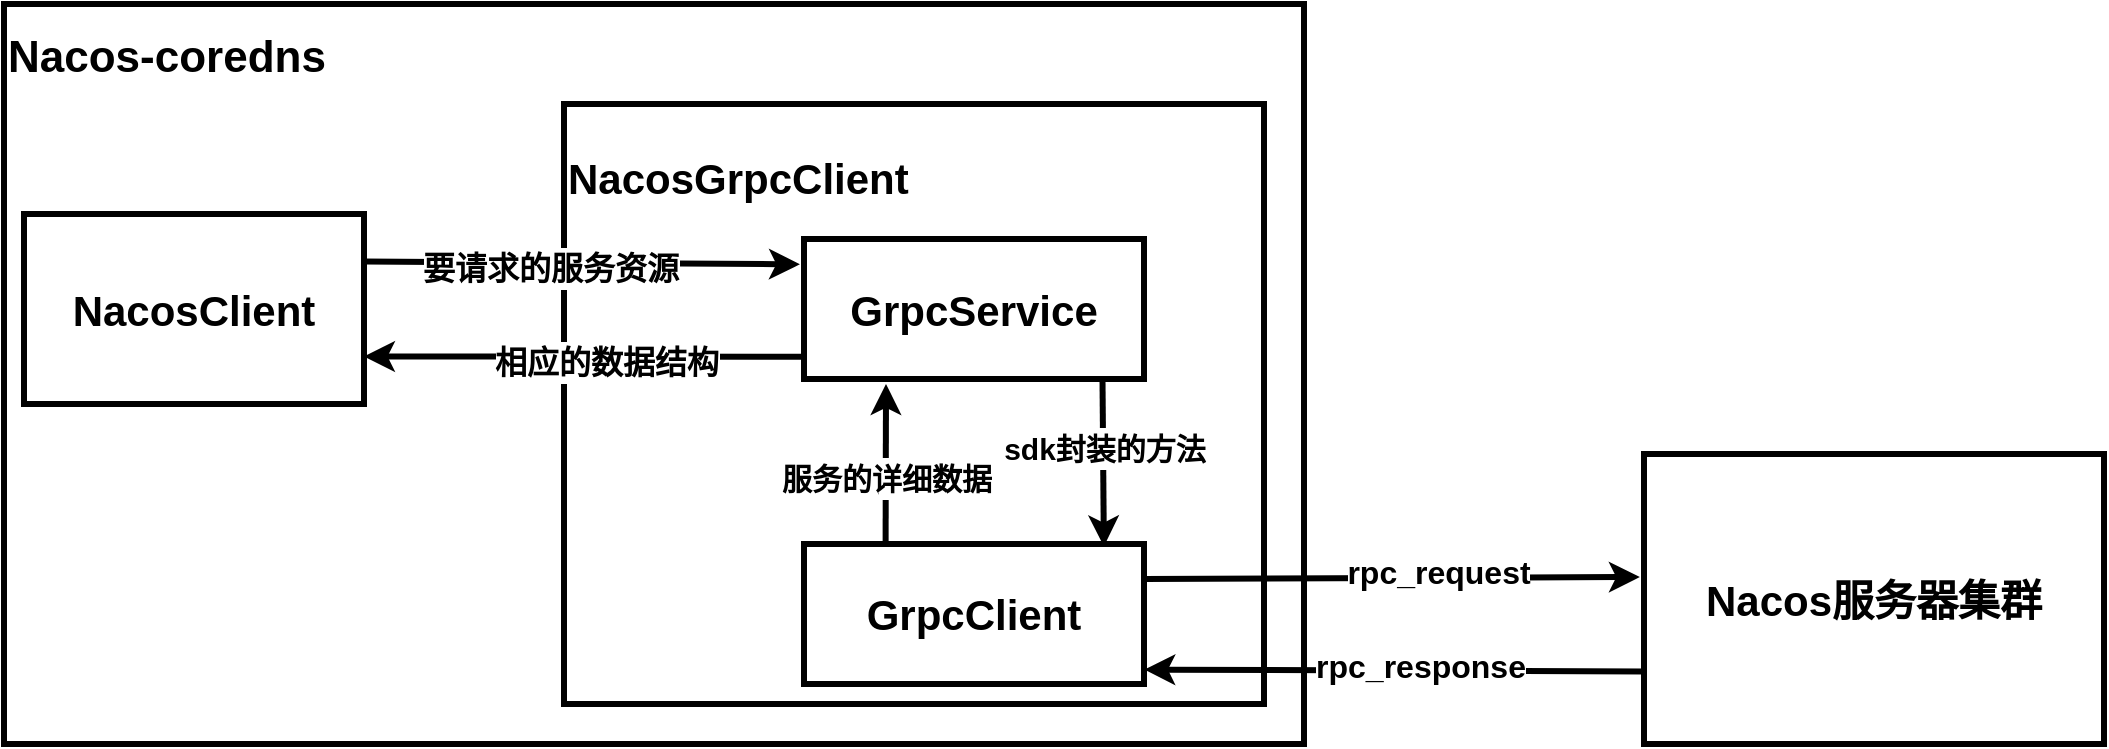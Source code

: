 <mxfile version="19.0.3" type="device"><diagram id="Uj9poduKJ28s-YN5Yd-Z" name="第 1 页"><mxGraphModel dx="1102" dy="777" grid="1" gridSize="10" guides="1" tooltips="1" connect="1" arrows="1" fold="1" page="1" pageScale="1" pageWidth="3300" pageHeight="4681" math="0" shadow="0"><root><mxCell id="0"/><mxCell id="1" parent="0"/><mxCell id="_Oq4ci8H9FhHwI5y2yhe-1" value="&lt;div style=&quot;&quot;&gt;&lt;span style=&quot;background-color: initial;&quot;&gt;&lt;font style=&quot;font-size: 22px;&quot;&gt;&lt;b&gt;Nacos-coredns&lt;/b&gt;&lt;/font&gt;&lt;/span&gt;&lt;/div&gt;&lt;div style=&quot;&quot;&gt;&lt;span style=&quot;background-color: initial;&quot;&gt;&lt;font style=&quot;font-size: 22px;&quot;&gt;&lt;b&gt;&lt;br&gt;&lt;/b&gt;&lt;/font&gt;&lt;/span&gt;&lt;/div&gt;&lt;div style=&quot;&quot;&gt;&lt;span style=&quot;background-color: initial;&quot;&gt;&lt;font style=&quot;font-size: 22px;&quot;&gt;&lt;b&gt;&lt;br&gt;&lt;/b&gt;&lt;/font&gt;&lt;/span&gt;&lt;/div&gt;&lt;div style=&quot;&quot;&gt;&lt;span style=&quot;background-color: initial;&quot;&gt;&lt;font style=&quot;font-size: 22px;&quot;&gt;&lt;b&gt;&lt;br&gt;&lt;/b&gt;&lt;/font&gt;&lt;/span&gt;&lt;/div&gt;&lt;div style=&quot;&quot;&gt;&lt;span style=&quot;background-color: initial;&quot;&gt;&lt;font style=&quot;font-size: 22px;&quot;&gt;&lt;b&gt;&lt;br&gt;&lt;/b&gt;&lt;/font&gt;&lt;/span&gt;&lt;/div&gt;&lt;div style=&quot;&quot;&gt;&lt;span style=&quot;background-color: initial;&quot;&gt;&lt;font style=&quot;font-size: 22px;&quot;&gt;&lt;b&gt;&lt;br&gt;&lt;/b&gt;&lt;/font&gt;&lt;/span&gt;&lt;/div&gt;&lt;div style=&quot;&quot;&gt;&lt;span style=&quot;background-color: initial;&quot;&gt;&lt;font style=&quot;font-size: 22px;&quot;&gt;&lt;b&gt;&lt;br&gt;&lt;/b&gt;&lt;/font&gt;&lt;/span&gt;&lt;/div&gt;&lt;div style=&quot;&quot;&gt;&lt;span style=&quot;background-color: initial;&quot;&gt;&lt;font style=&quot;font-size: 22px;&quot;&gt;&lt;b&gt;&lt;br&gt;&lt;/b&gt;&lt;/font&gt;&lt;/span&gt;&lt;/div&gt;&lt;div style=&quot;&quot;&gt;&lt;span style=&quot;background-color: initial;&quot;&gt;&lt;font style=&quot;font-size: 22px;&quot;&gt;&lt;b&gt;&lt;br&gt;&lt;/b&gt;&lt;/font&gt;&lt;/span&gt;&lt;/div&gt;&lt;div style=&quot;&quot;&gt;&lt;span style=&quot;background-color: initial;&quot;&gt;&lt;font style=&quot;font-size: 22px;&quot;&gt;&lt;b&gt;&lt;br&gt;&lt;/b&gt;&lt;/font&gt;&lt;/span&gt;&lt;/div&gt;&lt;div style=&quot;&quot;&gt;&lt;span style=&quot;background-color: initial;&quot;&gt;&lt;font style=&quot;font-size: 22px;&quot;&gt;&lt;b&gt;&lt;br&gt;&lt;/b&gt;&lt;/font&gt;&lt;/span&gt;&lt;/div&gt;&lt;div style=&quot;&quot;&gt;&lt;span style=&quot;background-color: initial;&quot;&gt;&lt;font style=&quot;font-size: 22px;&quot;&gt;&lt;b&gt;&lt;br&gt;&lt;/b&gt;&lt;/font&gt;&lt;/span&gt;&lt;/div&gt;&lt;div style=&quot;&quot;&gt;&lt;span style=&quot;background-color: initial;&quot;&gt;&lt;font style=&quot;font-size: 22px;&quot;&gt;&lt;br&gt;&lt;/font&gt;&lt;/span&gt;&lt;/div&gt;" style="rounded=0;whiteSpace=wrap;html=1;align=left;strokeWidth=3;" parent="1" vertex="1"><mxGeometry x="100" y="270" width="650" height="370" as="geometry"/></mxCell><mxCell id="_Oq4ci8H9FhHwI5y2yhe-5" value="&lt;b&gt;NacosGrpcClient&lt;br&gt;&lt;br&gt;&lt;br&gt;&lt;br&gt;&lt;br&gt;&lt;br&gt;&lt;br&gt;&lt;br&gt;&lt;br&gt;&lt;br&gt;&lt;/b&gt;" style="rounded=0;whiteSpace=wrap;html=1;fontSize=21;align=left;strokeWidth=3;" parent="1" vertex="1"><mxGeometry x="380" y="320" width="350" height="300" as="geometry"/></mxCell><mxCell id="_Oq4ci8H9FhHwI5y2yhe-6" value="&lt;b&gt;GrpcClient&lt;/b&gt;" style="rounded=0;whiteSpace=wrap;html=1;fontSize=21;strokeWidth=3;" parent="1" vertex="1"><mxGeometry x="500" y="540" width="170" height="70" as="geometry"/></mxCell><mxCell id="_Oq4ci8H9FhHwI5y2yhe-7" value="&lt;b&gt;GrpcService&lt;/b&gt;" style="rounded=0;whiteSpace=wrap;html=1;fontSize=21;strokeWidth=3;" parent="1" vertex="1"><mxGeometry x="500" y="387.5" width="170" height="70" as="geometry"/></mxCell><mxCell id="_Oq4ci8H9FhHwI5y2yhe-8" value="&lt;b&gt;Nacos服务器集群&lt;/b&gt;" style="rounded=0;whiteSpace=wrap;html=1;fontSize=21;strokeWidth=3;" parent="1" vertex="1"><mxGeometry x="920" y="495" width="230" height="145" as="geometry"/></mxCell><mxCell id="_Oq4ci8H9FhHwI5y2yhe-10" value="" style="endArrow=classic;html=1;rounded=0;fontSize=21;exitX=1;exitY=0.25;exitDx=0;exitDy=0;entryX=-0.012;entryY=0.181;entryDx=0;entryDy=0;entryPerimeter=0;strokeWidth=3;" parent="1" source="_Oq4ci8H9FhHwI5y2yhe-12" target="_Oq4ci8H9FhHwI5y2yhe-7" edge="1"><mxGeometry width="50" height="50" relative="1" as="geometry"><mxPoint x="280" y="407.5" as="sourcePoint"/><mxPoint x="330" y="520" as="targetPoint"/></mxGeometry></mxCell><mxCell id="_Oq4ci8H9FhHwI5y2yhe-26" value="&lt;b&gt;&lt;font style=&quot;font-size: 16px;&quot;&gt;要请求的服务资源&lt;/font&gt;&lt;/b&gt;" style="edgeLabel;html=1;align=center;verticalAlign=middle;resizable=0;points=[];fontSize=18;" parent="_Oq4ci8H9FhHwI5y2yhe-10" vertex="1" connectable="0"><mxGeometry x="-0.147" y="-2" relative="1" as="geometry"><mxPoint as="offset"/></mxGeometry></mxCell><mxCell id="_Oq4ci8H9FhHwI5y2yhe-12" value="&lt;b&gt;NacosClient&lt;/b&gt;" style="rounded=0;whiteSpace=wrap;html=1;fontSize=21;strokeWidth=3;" parent="1" vertex="1"><mxGeometry x="110" y="375" width="170" height="95" as="geometry"/></mxCell><mxCell id="_Oq4ci8H9FhHwI5y2yhe-14" value="" style="endArrow=classic;html=1;rounded=0;fontSize=21;exitX=-0.004;exitY=0.841;exitDx=0;exitDy=0;entryX=1;entryY=0.75;entryDx=0;entryDy=0;exitPerimeter=0;strokeWidth=3;" parent="1" source="_Oq4ci8H9FhHwI5y2yhe-7" target="_Oq4ci8H9FhHwI5y2yhe-12" edge="1"><mxGeometry width="50" height="50" relative="1" as="geometry"><mxPoint x="470" y="560" as="sourcePoint"/><mxPoint x="520" y="510" as="targetPoint"/></mxGeometry></mxCell><mxCell id="_Oq4ci8H9FhHwI5y2yhe-30" value="&lt;b&gt;&lt;font style=&quot;font-size: 16px;&quot;&gt;相应的数据结构&lt;/font&gt;&lt;/b&gt;" style="edgeLabel;html=1;align=center;verticalAlign=middle;resizable=0;points=[];fontSize=18;" parent="_Oq4ci8H9FhHwI5y2yhe-14" vertex="1" connectable="0"><mxGeometry x="-0.097" y="2" relative="1" as="geometry"><mxPoint as="offset"/></mxGeometry></mxCell><mxCell id="_Oq4ci8H9FhHwI5y2yhe-15" value="" style="endArrow=classic;html=1;rounded=0;fontSize=21;exitX=0.878;exitY=1.021;exitDx=0;exitDy=0;entryX=0.882;entryY=0.017;entryDx=0;entryDy=0;exitPerimeter=0;entryPerimeter=0;strokeWidth=3;" parent="1" source="_Oq4ci8H9FhHwI5y2yhe-7" target="_Oq4ci8H9FhHwI5y2yhe-6" edge="1"><mxGeometry width="50" height="50" relative="1" as="geometry"><mxPoint x="470" y="560" as="sourcePoint"/><mxPoint x="520" y="510" as="targetPoint"/></mxGeometry></mxCell><mxCell id="_Oq4ci8H9FhHwI5y2yhe-31" value="&lt;font style=&quot;font-size: 15px;&quot;&gt;&lt;b&gt;sdk封装的方法&lt;/b&gt;&lt;/font&gt;" style="edgeLabel;html=1;align=center;verticalAlign=middle;resizable=0;points=[];fontSize=18;" parent="_Oq4ci8H9FhHwI5y2yhe-15" vertex="1" connectable="0"><mxGeometry x="-0.192" relative="1" as="geometry"><mxPoint as="offset"/></mxGeometry></mxCell><mxCell id="_Oq4ci8H9FhHwI5y2yhe-18" value="" style="endArrow=classic;html=1;rounded=0;fontSize=21;exitX=0;exitY=0.75;exitDx=0;exitDy=0;entryX=1.001;entryY=0.897;entryDx=0;entryDy=0;entryPerimeter=0;strokeWidth=3;" parent="1" source="_Oq4ci8H9FhHwI5y2yhe-8" target="_Oq4ci8H9FhHwI5y2yhe-6" edge="1"><mxGeometry width="50" height="50" relative="1" as="geometry"><mxPoint x="760" y="580" as="sourcePoint"/><mxPoint x="810" y="530" as="targetPoint"/></mxGeometry></mxCell><mxCell id="_Oq4ci8H9FhHwI5y2yhe-21" value="&lt;font style=&quot;font-size: 16px;&quot;&gt;&lt;b&gt;rpc_response&lt;/b&gt;&lt;/font&gt;" style="edgeLabel;html=1;align=center;verticalAlign=middle;resizable=0;points=[];fontSize=18;" parent="_Oq4ci8H9FhHwI5y2yhe-18" vertex="1" connectable="0"><mxGeometry x="-0.105" y="-3" relative="1" as="geometry"><mxPoint as="offset"/></mxGeometry></mxCell><mxCell id="_Oq4ci8H9FhHwI5y2yhe-22" value="" style="endArrow=classic;html=1;rounded=0;fontSize=21;exitX=1;exitY=0.25;exitDx=0;exitDy=0;entryX=-0.009;entryY=0.424;entryDx=0;entryDy=0;entryPerimeter=0;strokeWidth=3;" parent="1" source="_Oq4ci8H9FhHwI5y2yhe-6" target="_Oq4ci8H9FhHwI5y2yhe-8" edge="1"><mxGeometry width="50" height="50" relative="1" as="geometry"><mxPoint x="970" y="613.75" as="sourcePoint"/><mxPoint x="680.17" y="612.79" as="targetPoint"/></mxGeometry></mxCell><mxCell id="_Oq4ci8H9FhHwI5y2yhe-24" value="&lt;font style=&quot;font-size: 16px;&quot;&gt;&lt;b&gt;rpc_request&lt;/b&gt;&lt;/font&gt;" style="edgeLabel;html=1;align=center;verticalAlign=middle;resizable=0;points=[];fontSize=18;" parent="_Oq4ci8H9FhHwI5y2yhe-22" vertex="1" connectable="0"><mxGeometry x="0.185" y="3" relative="1" as="geometry"><mxPoint as="offset"/></mxGeometry></mxCell><mxCell id="_Oq4ci8H9FhHwI5y2yhe-34" value="" style="endArrow=classic;html=1;rounded=0;fontSize=21;exitX=0.24;exitY=-0.011;exitDx=0;exitDy=0;exitPerimeter=0;strokeWidth=3;" parent="1" source="_Oq4ci8H9FhHwI5y2yhe-6" edge="1"><mxGeometry width="50" height="50" relative="1" as="geometry"><mxPoint x="659.26" y="468.97" as="sourcePoint"/><mxPoint x="541" y="460" as="targetPoint"/></mxGeometry></mxCell><mxCell id="_Oq4ci8H9FhHwI5y2yhe-35" value="&lt;span style=&quot;font-size: 15px;&quot;&gt;&lt;b&gt;服务的详细数据&lt;/b&gt;&lt;/span&gt;" style="edgeLabel;html=1;align=center;verticalAlign=middle;resizable=0;points=[];fontSize=18;" parent="_Oq4ci8H9FhHwI5y2yhe-34" vertex="1" connectable="0"><mxGeometry x="-0.192" relative="1" as="geometry"><mxPoint as="offset"/></mxGeometry></mxCell></root></mxGraphModel></diagram></mxfile>